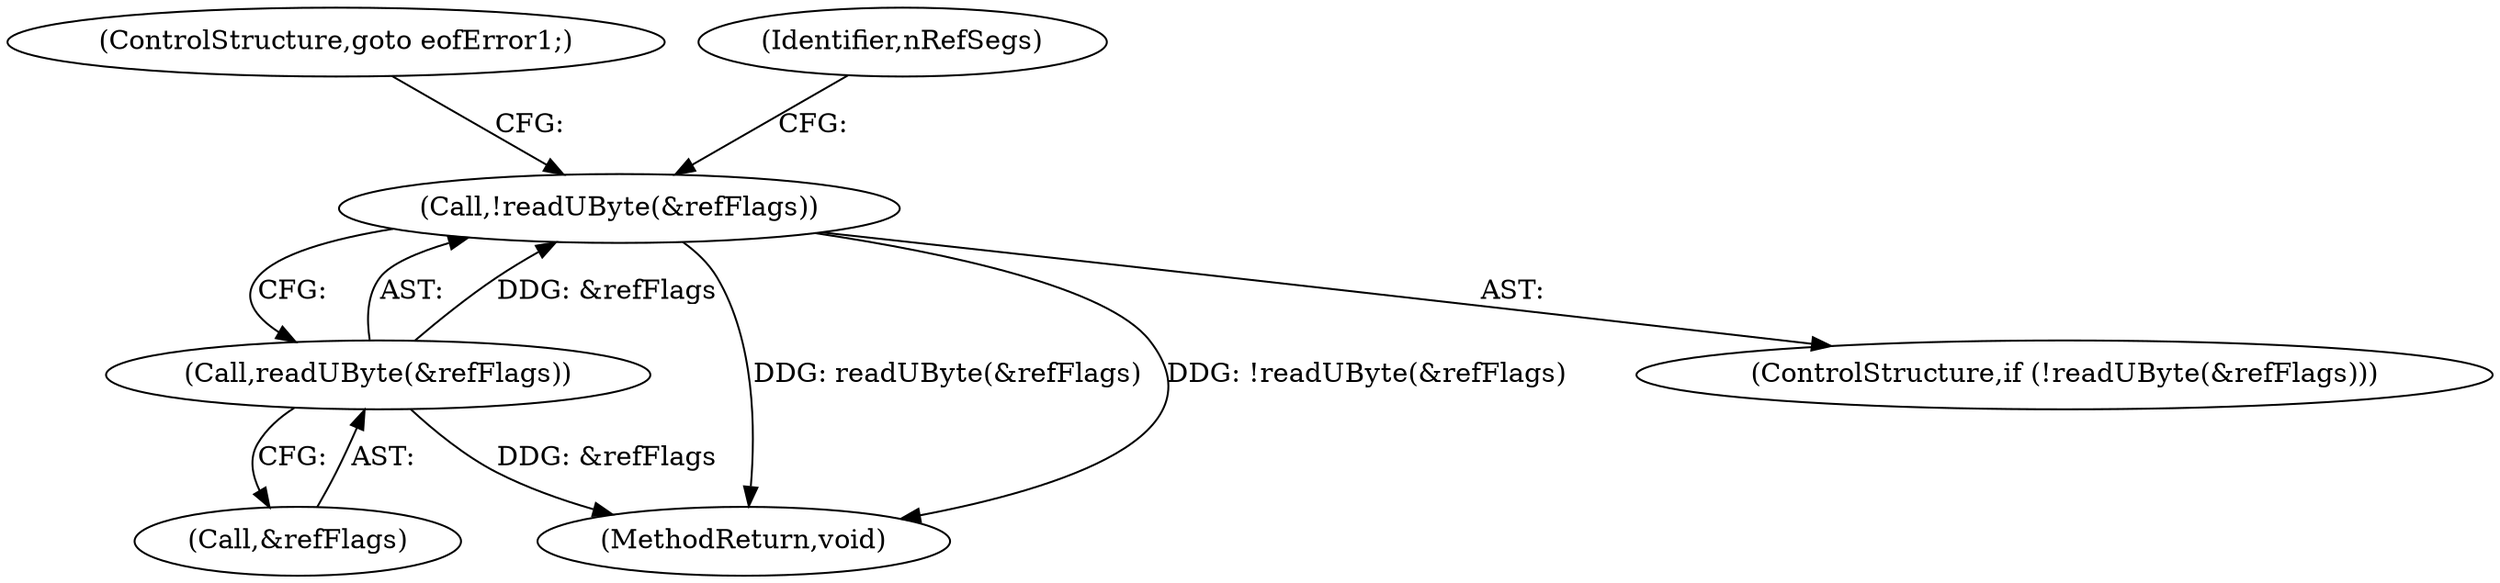 digraph "0_poppler_58e04a08afee39370283c494ee2e4e392fd3b684@API" {
"1000133" [label="(Call,!readUByte(&refFlags))"];
"1000134" [label="(Call,readUByte(&refFlags))"];
"1000134" [label="(Call,readUByte(&refFlags))"];
"1000580" [label="(MethodReturn,void)"];
"1000133" [label="(Call,!readUByte(&refFlags))"];
"1000138" [label="(ControlStructure,goto eofError1;)"];
"1000132" [label="(ControlStructure,if (!readUByte(&refFlags)))"];
"1000135" [label="(Call,&refFlags)"];
"1000140" [label="(Identifier,nRefSegs)"];
"1000133" -> "1000132"  [label="AST: "];
"1000133" -> "1000134"  [label="CFG: "];
"1000134" -> "1000133"  [label="AST: "];
"1000138" -> "1000133"  [label="CFG: "];
"1000140" -> "1000133"  [label="CFG: "];
"1000133" -> "1000580"  [label="DDG: readUByte(&refFlags)"];
"1000133" -> "1000580"  [label="DDG: !readUByte(&refFlags)"];
"1000134" -> "1000133"  [label="DDG: &refFlags"];
"1000134" -> "1000135"  [label="CFG: "];
"1000135" -> "1000134"  [label="AST: "];
"1000134" -> "1000580"  [label="DDG: &refFlags"];
}
